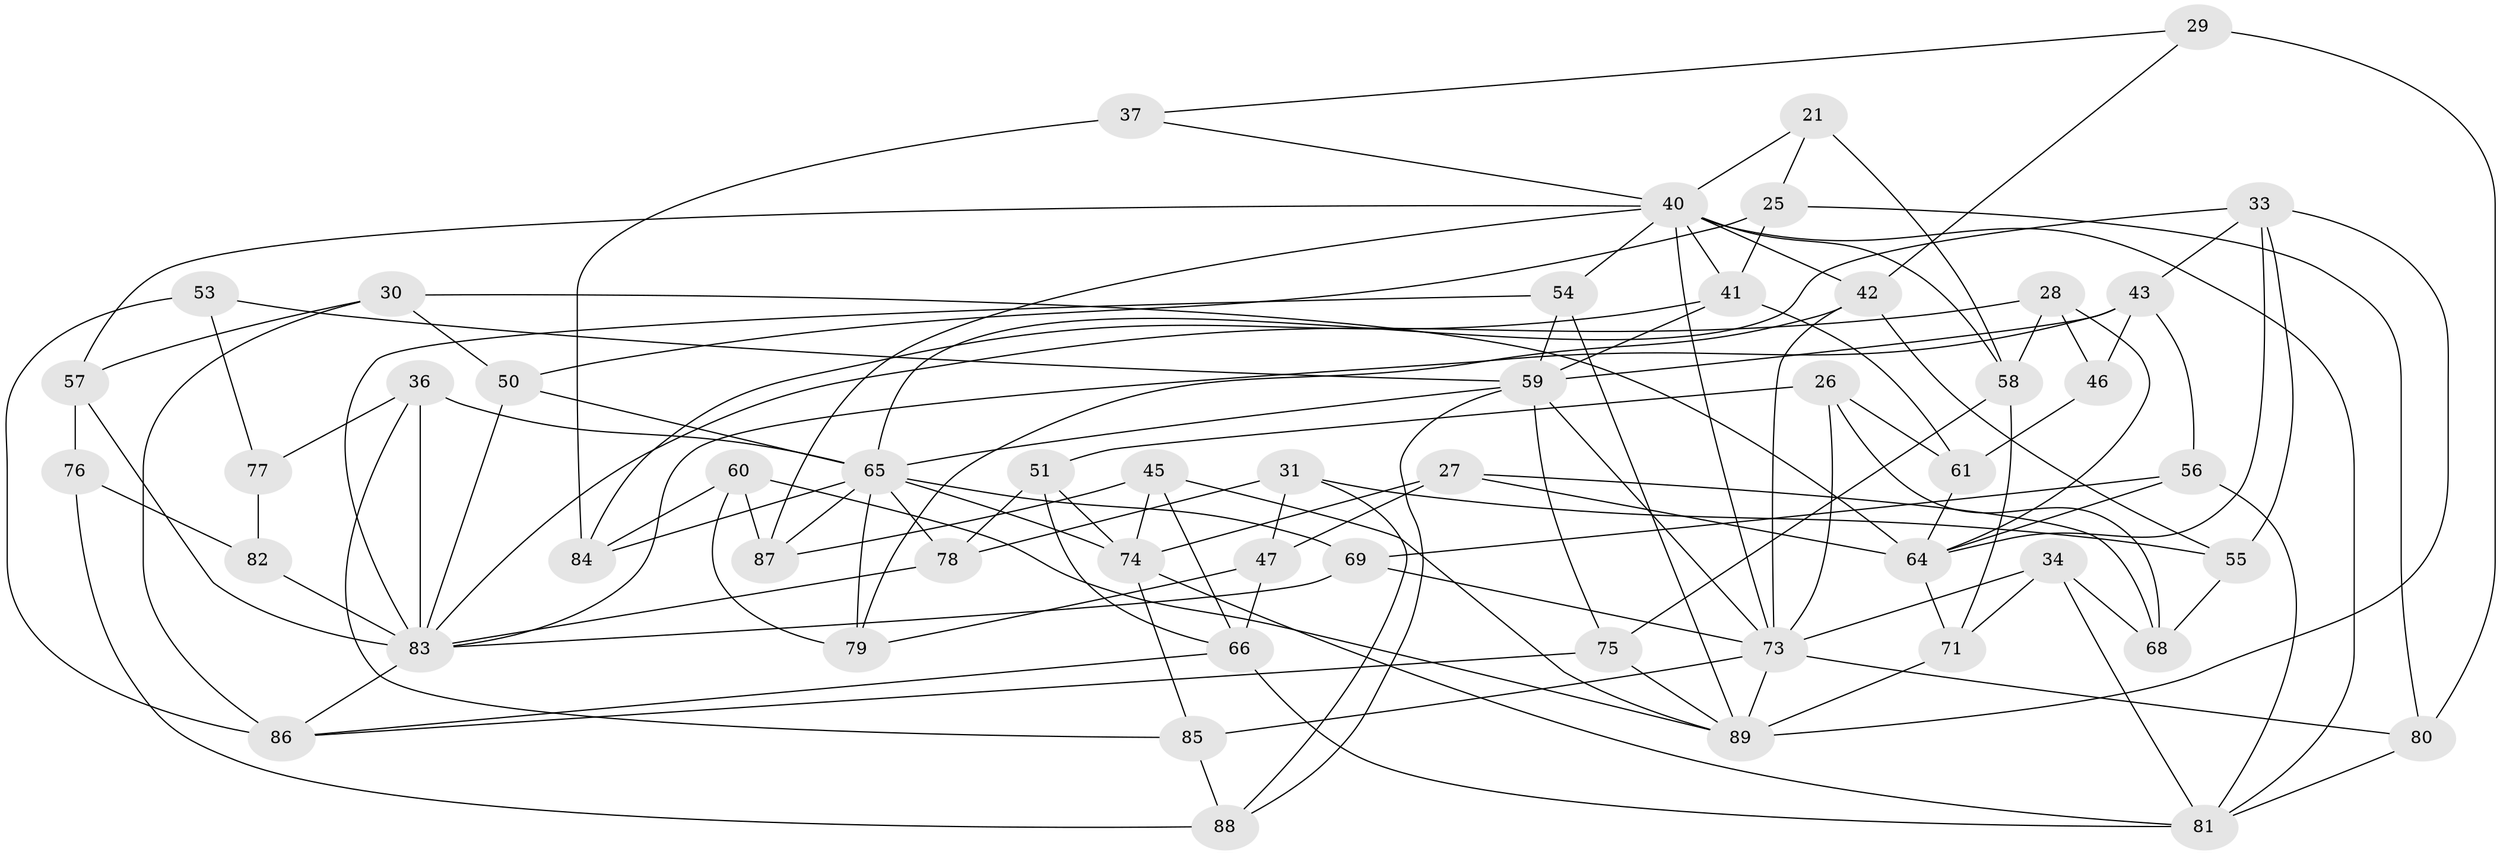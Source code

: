 // original degree distribution, {4: 1.0}
// Generated by graph-tools (version 1.1) at 2025/01/03/04/25 22:01:15]
// undirected, 53 vertices, 124 edges
graph export_dot {
graph [start="1"]
  node [color=gray90,style=filled];
  21;
  25;
  26;
  27;
  28;
  29;
  30;
  31;
  33 [super="+14"];
  34;
  36 [super="+5"];
  37;
  40 [super="+2+15+32"];
  41 [super="+1"];
  42 [super="+39"];
  43 [super="+35"];
  45;
  46;
  47;
  50;
  51;
  53;
  54;
  55;
  56;
  57 [super="+52"];
  58 [super="+11"];
  59 [super="+19+23"];
  60;
  61;
  64 [super="+8+62"];
  65 [super="+6+17+16"];
  66 [super="+63"];
  68;
  69;
  71;
  73 [super="+22+38+67+70"];
  74 [super="+24"];
  75;
  76;
  77;
  78;
  79;
  80 [super="+3"];
  81 [super="+72"];
  82;
  83 [super="+12+49"];
  84 [super="+9"];
  85;
  86 [super="+20"];
  87;
  88;
  89 [super="+10+44"];
  21 -- 25;
  21 -- 58 [weight=2];
  21 -- 40;
  25 -- 80;
  25 -- 50;
  25 -- 41;
  26 -- 61;
  26 -- 68;
  26 -- 51;
  26 -- 73;
  27 -- 47;
  27 -- 68;
  27 -- 64;
  27 -- 74;
  28 -- 46;
  28 -- 58;
  28 -- 64;
  28 -- 83;
  29 -- 80 [weight=2];
  29 -- 37;
  29 -- 42;
  30 -- 50;
  30 -- 64;
  30 -- 86;
  30 -- 57;
  31 -- 78;
  31 -- 88;
  31 -- 47;
  31 -- 55;
  33 -- 55;
  33 -- 65;
  33 -- 64 [weight=2];
  33 -- 43;
  33 -- 89;
  34 -- 68;
  34 -- 71;
  34 -- 81;
  34 -- 73;
  36 -- 77 [weight=2];
  36 -- 83 [weight=2];
  36 -- 85;
  36 -- 65;
  37 -- 84 [weight=2];
  37 -- 40;
  40 -- 57 [weight=2];
  40 -- 41;
  40 -- 81 [weight=2];
  40 -- 42 [weight=2];
  40 -- 58;
  40 -- 54;
  40 -- 87;
  40 -- 73 [weight=2];
  41 -- 84 [weight=2];
  41 -- 61;
  41 -- 59;
  42 -- 79;
  42 -- 73;
  42 -- 55;
  43 -- 56;
  43 -- 46 [weight=2];
  43 -- 83;
  43 -- 59;
  45 -- 66;
  45 -- 87;
  45 -- 89;
  45 -- 74;
  46 -- 61;
  47 -- 66;
  47 -- 79;
  50 -- 83;
  50 -- 65;
  51 -- 78;
  51 -- 74;
  51 -- 66;
  53 -- 86 [weight=2];
  53 -- 77;
  53 -- 59;
  54 -- 59;
  54 -- 89;
  54 -- 83;
  55 -- 68;
  56 -- 69;
  56 -- 64;
  56 -- 81;
  57 -- 76 [weight=2];
  57 -- 83;
  58 -- 75;
  58 -- 71;
  59 -- 88;
  59 -- 65;
  59 -- 75;
  59 -- 73;
  60 -- 87;
  60 -- 84;
  60 -- 79;
  60 -- 89;
  61 -- 64;
  64 -- 71;
  65 -- 87;
  65 -- 84;
  65 -- 69;
  65 -- 79;
  65 -- 74;
  65 -- 78;
  66 -- 81 [weight=2];
  66 -- 86;
  69 -- 83;
  69 -- 73;
  71 -- 89;
  73 -- 85;
  73 -- 80 [weight=2];
  73 -- 89 [weight=2];
  74 -- 85;
  74 -- 81;
  75 -- 86;
  75 -- 89;
  76 -- 88;
  76 -- 82;
  77 -- 82;
  78 -- 83;
  80 -- 81;
  82 -- 83 [weight=2];
  83 -- 86;
  85 -- 88;
}
